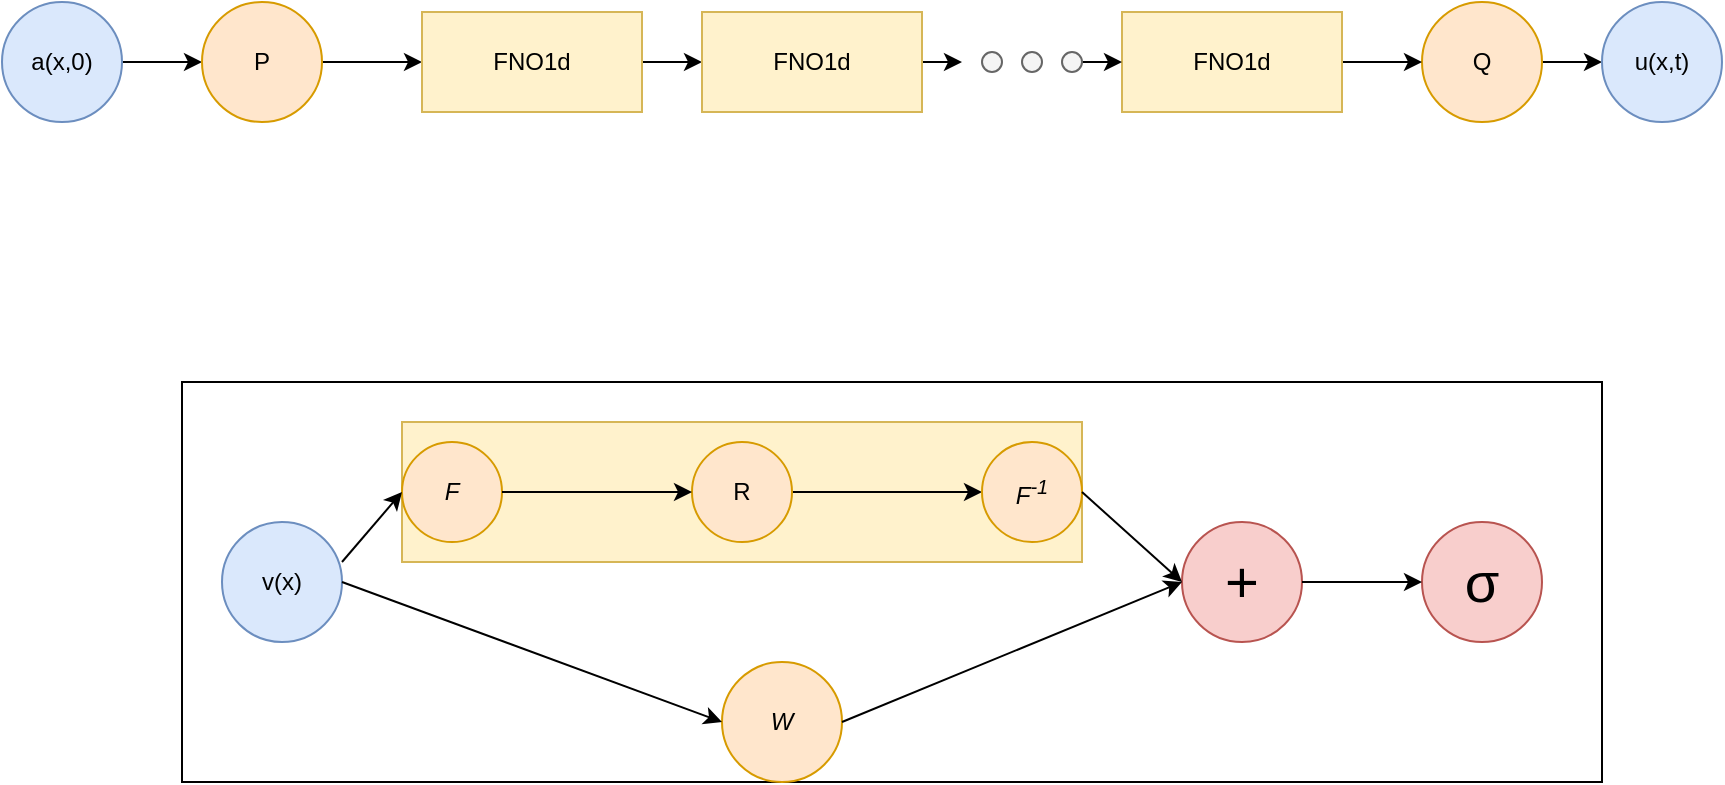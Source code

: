 <mxfile version="26.1.1">
  <diagram name="第 1 页" id="lIgJX2ga4AnMaBQG5K3y">
    <mxGraphModel dx="946" dy="661" grid="1" gridSize="10" guides="1" tooltips="1" connect="1" arrows="1" fold="1" page="1" pageScale="1" pageWidth="827" pageHeight="1169" math="0" shadow="0">
      <root>
        <mxCell id="0" />
        <mxCell id="1" parent="0" />
        <mxCell id="7tUTKvvT2YBIu2XcUXYT-15" style="edgeStyle=orthogonalEdgeStyle;rounded=0;orthogonalLoop=1;jettySize=auto;html=1;exitX=1;exitY=0.5;exitDx=0;exitDy=0;entryX=0;entryY=0.5;entryDx=0;entryDy=0;" edge="1" parent="1" source="7tUTKvvT2YBIu2XcUXYT-3" target="7tUTKvvT2YBIu2XcUXYT-4">
          <mxGeometry relative="1" as="geometry" />
        </mxCell>
        <mxCell id="7tUTKvvT2YBIu2XcUXYT-3" value="a(x,0)" style="ellipse;whiteSpace=wrap;html=1;aspect=fixed;fillColor=#dae8fc;strokeColor=#6c8ebf;" vertex="1" parent="1">
          <mxGeometry x="30" y="60" width="60" height="60" as="geometry" />
        </mxCell>
        <mxCell id="7tUTKvvT2YBIu2XcUXYT-16" style="edgeStyle=orthogonalEdgeStyle;rounded=0;orthogonalLoop=1;jettySize=auto;html=1;exitX=1;exitY=0.5;exitDx=0;exitDy=0;entryX=0;entryY=0.5;entryDx=0;entryDy=0;" edge="1" parent="1" source="7tUTKvvT2YBIu2XcUXYT-4" target="7tUTKvvT2YBIu2XcUXYT-7">
          <mxGeometry relative="1" as="geometry" />
        </mxCell>
        <mxCell id="7tUTKvvT2YBIu2XcUXYT-4" value="P" style="ellipse;whiteSpace=wrap;html=1;aspect=fixed;fillColor=#ffe6cc;strokeColor=#d79b00;" vertex="1" parent="1">
          <mxGeometry x="130" y="60" width="60" height="60" as="geometry" />
        </mxCell>
        <mxCell id="7tUTKvvT2YBIu2XcUXYT-20" style="edgeStyle=orthogonalEdgeStyle;rounded=0;orthogonalLoop=1;jettySize=auto;html=1;exitX=1;exitY=0.5;exitDx=0;exitDy=0;entryX=0;entryY=0.5;entryDx=0;entryDy=0;" edge="1" parent="1" source="7tUTKvvT2YBIu2XcUXYT-5" target="7tUTKvvT2YBIu2XcUXYT-6">
          <mxGeometry relative="1" as="geometry" />
        </mxCell>
        <mxCell id="7tUTKvvT2YBIu2XcUXYT-5" value="Q" style="ellipse;whiteSpace=wrap;html=1;aspect=fixed;fillColor=#ffe6cc;strokeColor=#d79b00;" vertex="1" parent="1">
          <mxGeometry x="740" y="60" width="60" height="60" as="geometry" />
        </mxCell>
        <mxCell id="7tUTKvvT2YBIu2XcUXYT-6" value="u(x,t)" style="ellipse;whiteSpace=wrap;html=1;aspect=fixed;fillColor=#dae8fc;strokeColor=#6c8ebf;" vertex="1" parent="1">
          <mxGeometry x="830" y="60" width="60" height="60" as="geometry" />
        </mxCell>
        <mxCell id="7tUTKvvT2YBIu2XcUXYT-17" style="edgeStyle=orthogonalEdgeStyle;rounded=0;orthogonalLoop=1;jettySize=auto;html=1;exitX=1;exitY=0.5;exitDx=0;exitDy=0;entryX=0;entryY=0.5;entryDx=0;entryDy=0;" edge="1" parent="1" source="7tUTKvvT2YBIu2XcUXYT-7" target="7tUTKvvT2YBIu2XcUXYT-10">
          <mxGeometry relative="1" as="geometry" />
        </mxCell>
        <mxCell id="7tUTKvvT2YBIu2XcUXYT-7" value="FNO1d" style="rounded=0;whiteSpace=wrap;html=1;fillColor=#fff2cc;strokeColor=#d6b656;" vertex="1" parent="1">
          <mxGeometry x="240" y="65" width="110" height="50" as="geometry" />
        </mxCell>
        <mxCell id="7tUTKvvT2YBIu2XcUXYT-18" style="edgeStyle=orthogonalEdgeStyle;rounded=0;orthogonalLoop=1;jettySize=auto;html=1;exitX=1;exitY=0.5;exitDx=0;exitDy=0;" edge="1" parent="1" source="7tUTKvvT2YBIu2XcUXYT-10">
          <mxGeometry relative="1" as="geometry">
            <mxPoint x="510" y="90" as="targetPoint" />
          </mxGeometry>
        </mxCell>
        <mxCell id="7tUTKvvT2YBIu2XcUXYT-10" value="FNO1d" style="rounded=0;whiteSpace=wrap;html=1;fillColor=#fff2cc;strokeColor=#d6b656;" vertex="1" parent="1">
          <mxGeometry x="380" y="65" width="110" height="50" as="geometry" />
        </mxCell>
        <mxCell id="7tUTKvvT2YBIu2XcUXYT-19" style="edgeStyle=orthogonalEdgeStyle;rounded=0;orthogonalLoop=1;jettySize=auto;html=1;exitX=1;exitY=0.5;exitDx=0;exitDy=0;entryX=0;entryY=0.5;entryDx=0;entryDy=0;" edge="1" parent="1" source="7tUTKvvT2YBIu2XcUXYT-11" target="7tUTKvvT2YBIu2XcUXYT-5">
          <mxGeometry relative="1" as="geometry" />
        </mxCell>
        <mxCell id="7tUTKvvT2YBIu2XcUXYT-11" value="FNO1d" style="rounded=0;whiteSpace=wrap;html=1;fillColor=#fff2cc;strokeColor=#d6b656;" vertex="1" parent="1">
          <mxGeometry x="590" y="65" width="110" height="50" as="geometry" />
        </mxCell>
        <mxCell id="7tUTKvvT2YBIu2XcUXYT-24" value="" style="rounded=0;whiteSpace=wrap;html=1;" vertex="1" parent="1">
          <mxGeometry x="120" y="250" width="710" height="200" as="geometry" />
        </mxCell>
        <mxCell id="7tUTKvvT2YBIu2XcUXYT-25" value="v(x)" style="ellipse;whiteSpace=wrap;html=1;aspect=fixed;fillColor=#dae8fc;strokeColor=#6c8ebf;" vertex="1" parent="1">
          <mxGeometry x="140" y="320" width="60" height="60" as="geometry" />
        </mxCell>
        <mxCell id="7tUTKvvT2YBIu2XcUXYT-26" value="" style="rounded=0;whiteSpace=wrap;html=1;fillColor=#fff2cc;strokeColor=#d6b656;" vertex="1" parent="1">
          <mxGeometry x="230" y="270" width="340" height="70" as="geometry" />
        </mxCell>
        <mxCell id="7tUTKvvT2YBIu2XcUXYT-27" value="&lt;i&gt;F&lt;/i&gt;" style="ellipse;whiteSpace=wrap;html=1;aspect=fixed;fillColor=#ffe6cc;strokeColor=#d79b00;" vertex="1" parent="1">
          <mxGeometry x="230" y="280" width="50" height="50" as="geometry" />
        </mxCell>
        <mxCell id="7tUTKvvT2YBIu2XcUXYT-64" value="" style="edgeStyle=orthogonalEdgeStyle;rounded=0;orthogonalLoop=1;jettySize=auto;html=1;" edge="1" parent="1" source="7tUTKvvT2YBIu2XcUXYT-28" target="7tUTKvvT2YBIu2XcUXYT-29">
          <mxGeometry relative="1" as="geometry" />
        </mxCell>
        <mxCell id="7tUTKvvT2YBIu2XcUXYT-28" value="R" style="ellipse;whiteSpace=wrap;html=1;aspect=fixed;fillColor=#ffe6cc;strokeColor=#d79b00;" vertex="1" parent="1">
          <mxGeometry x="375" y="280" width="50" height="50" as="geometry" />
        </mxCell>
        <mxCell id="7tUTKvvT2YBIu2XcUXYT-29" value="&lt;i&gt;F&lt;sup&gt;-1&lt;/sup&gt;&lt;/i&gt;" style="ellipse;whiteSpace=wrap;html=1;aspect=fixed;fillColor=#ffe6cc;strokeColor=#d79b00;" vertex="1" parent="1">
          <mxGeometry x="520" y="280" width="50" height="50" as="geometry" />
        </mxCell>
        <mxCell id="7tUTKvvT2YBIu2XcUXYT-31" value="&lt;i&gt;W&lt;/i&gt;" style="ellipse;whiteSpace=wrap;html=1;aspect=fixed;fillColor=#ffe6cc;strokeColor=#d79b00;" vertex="1" parent="1">
          <mxGeometry x="390" y="390" width="60" height="60" as="geometry" />
        </mxCell>
        <mxCell id="7tUTKvvT2YBIu2XcUXYT-32" value="&lt;font style=&quot;font-size: 29px;&quot;&gt;+&lt;/font&gt;" style="ellipse;whiteSpace=wrap;html=1;aspect=fixed;fillColor=#f8cecc;strokeColor=#b85450;" vertex="1" parent="1">
          <mxGeometry x="620" y="320" width="60" height="60" as="geometry" />
        </mxCell>
        <mxCell id="7tUTKvvT2YBIu2XcUXYT-33" value="&lt;font style=&quot;font-size: 28px;&quot;&gt;σ&lt;/font&gt;" style="ellipse;whiteSpace=wrap;html=1;aspect=fixed;fillColor=#f8cecc;strokeColor=#b85450;" vertex="1" parent="1">
          <mxGeometry x="740" y="320" width="60" height="60" as="geometry" />
        </mxCell>
        <mxCell id="7tUTKvvT2YBIu2XcUXYT-57" value="" style="endArrow=classic;html=1;rounded=0;entryX=0;entryY=0.5;entryDx=0;entryDy=0;" edge="1" parent="1" target="7tUTKvvT2YBIu2XcUXYT-26">
          <mxGeometry width="50" height="50" relative="1" as="geometry">
            <mxPoint x="200" y="340" as="sourcePoint" />
            <mxPoint x="230" y="300" as="targetPoint" />
          </mxGeometry>
        </mxCell>
        <mxCell id="7tUTKvvT2YBIu2XcUXYT-60" value="" style="endArrow=classic;html=1;rounded=0;entryX=0;entryY=0.5;entryDx=0;entryDy=0;exitX=1;exitY=0.5;exitDx=0;exitDy=0;" edge="1" parent="1" source="7tUTKvvT2YBIu2XcUXYT-25" target="7tUTKvvT2YBIu2XcUXYT-31">
          <mxGeometry width="50" height="50" relative="1" as="geometry">
            <mxPoint x="230" y="430" as="sourcePoint" />
            <mxPoint x="280" y="380" as="targetPoint" />
          </mxGeometry>
        </mxCell>
        <mxCell id="7tUTKvvT2YBIu2XcUXYT-63" value="" style="endArrow=classic;html=1;rounded=0;entryX=0;entryY=0.5;entryDx=0;entryDy=0;exitX=1;exitY=0.5;exitDx=0;exitDy=0;" edge="1" parent="1" source="7tUTKvvT2YBIu2XcUXYT-27" target="7tUTKvvT2YBIu2XcUXYT-28">
          <mxGeometry width="50" height="50" relative="1" as="geometry">
            <mxPoint x="290" y="310" as="sourcePoint" />
            <mxPoint x="360" y="290" as="targetPoint" />
          </mxGeometry>
        </mxCell>
        <mxCell id="7tUTKvvT2YBIu2XcUXYT-67" value="" style="endArrow=classic;html=1;rounded=0;exitX=1;exitY=0.5;exitDx=0;exitDy=0;entryX=0;entryY=0.5;entryDx=0;entryDy=0;" edge="1" parent="1" source="7tUTKvvT2YBIu2XcUXYT-29" target="7tUTKvvT2YBIu2XcUXYT-32">
          <mxGeometry width="50" height="50" relative="1" as="geometry">
            <mxPoint x="450" y="250" as="sourcePoint" />
            <mxPoint x="500" y="200" as="targetPoint" />
          </mxGeometry>
        </mxCell>
        <mxCell id="7tUTKvvT2YBIu2XcUXYT-68" value="" style="endArrow=classic;html=1;rounded=0;exitX=1;exitY=0.5;exitDx=0;exitDy=0;entryX=0;entryY=0.5;entryDx=0;entryDy=0;" edge="1" parent="1" source="7tUTKvvT2YBIu2XcUXYT-31" target="7tUTKvvT2YBIu2XcUXYT-32">
          <mxGeometry width="50" height="50" relative="1" as="geometry">
            <mxPoint x="450" y="250" as="sourcePoint" />
            <mxPoint x="500" y="200" as="targetPoint" />
          </mxGeometry>
        </mxCell>
        <mxCell id="7tUTKvvT2YBIu2XcUXYT-69" value="" style="endArrow=classic;html=1;rounded=0;exitX=1;exitY=0.5;exitDx=0;exitDy=0;entryX=0;entryY=0.5;entryDx=0;entryDy=0;" edge="1" parent="1" source="7tUTKvvT2YBIu2XcUXYT-32" target="7tUTKvvT2YBIu2XcUXYT-33">
          <mxGeometry width="50" height="50" relative="1" as="geometry">
            <mxPoint x="450" y="250" as="sourcePoint" />
            <mxPoint x="500" y="200" as="targetPoint" />
          </mxGeometry>
        </mxCell>
        <mxCell id="7tUTKvvT2YBIu2XcUXYT-70" value="" style="ellipse;whiteSpace=wrap;html=1;aspect=fixed;fillColor=#f5f5f5;fontColor=#333333;strokeColor=#666666;" vertex="1" parent="1">
          <mxGeometry x="520" y="85" width="10" height="10" as="geometry" />
        </mxCell>
        <mxCell id="7tUTKvvT2YBIu2XcUXYT-78" style="edgeStyle=orthogonalEdgeStyle;rounded=0;orthogonalLoop=1;jettySize=auto;html=1;exitX=1;exitY=0.5;exitDx=0;exitDy=0;entryX=0;entryY=0.5;entryDx=0;entryDy=0;" edge="1" parent="1" source="7tUTKvvT2YBIu2XcUXYT-71" target="7tUTKvvT2YBIu2XcUXYT-11">
          <mxGeometry relative="1" as="geometry" />
        </mxCell>
        <mxCell id="7tUTKvvT2YBIu2XcUXYT-71" value="" style="ellipse;whiteSpace=wrap;html=1;aspect=fixed;fillColor=#f5f5f5;fontColor=#333333;strokeColor=#666666;" vertex="1" parent="1">
          <mxGeometry x="560" y="85" width="10" height="10" as="geometry" />
        </mxCell>
        <mxCell id="7tUTKvvT2YBIu2XcUXYT-72" value="" style="ellipse;whiteSpace=wrap;html=1;aspect=fixed;fillColor=#f5f5f5;fontColor=#333333;strokeColor=#666666;" vertex="1" parent="1">
          <mxGeometry x="540" y="85" width="10" height="10" as="geometry" />
        </mxCell>
      </root>
    </mxGraphModel>
  </diagram>
</mxfile>
